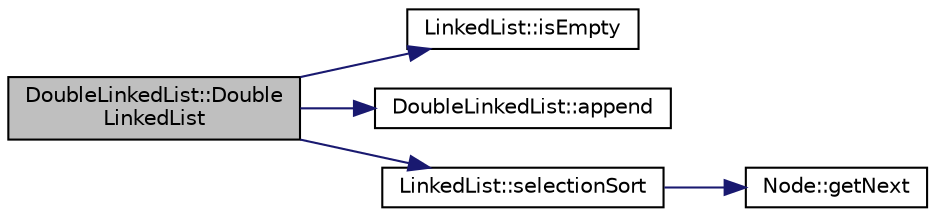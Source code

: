 digraph "DoubleLinkedList::DoubleLinkedList"
{
  edge [fontname="Helvetica",fontsize="10",labelfontname="Helvetica",labelfontsize="10"];
  node [fontname="Helvetica",fontsize="10",shape=record];
  rankdir="LR";
  Node1 [label="DoubleLinkedList::Double\lLinkedList",height=0.2,width=0.4,color="black", fillcolor="grey75", style="filled", fontcolor="black"];
  Node1 -> Node2 [color="midnightblue",fontsize="10",style="solid",fontname="Helvetica"];
  Node2 [label="LinkedList::isEmpty",height=0.2,width=0.4,color="black", fillcolor="white", style="filled",URL="$classLinkedList.html#a1b28b1e19e5aa68f3d89352e307928f6"];
  Node1 -> Node3 [color="midnightblue",fontsize="10",style="solid",fontname="Helvetica"];
  Node3 [label="DoubleLinkedList::append",height=0.2,width=0.4,color="black", fillcolor="white", style="filled",URL="$classDoubleLinkedList.html#a5732ebaac8186c9847363c2569a1bf49"];
  Node1 -> Node4 [color="midnightblue",fontsize="10",style="solid",fontname="Helvetica"];
  Node4 [label="LinkedList::selectionSort",height=0.2,width=0.4,color="black", fillcolor="white", style="filled",URL="$classLinkedList.html#abd329a83adcec046dc482f7566cf91f4"];
  Node4 -> Node5 [color="midnightblue",fontsize="10",style="solid",fontname="Helvetica"];
  Node5 [label="Node::getNext",height=0.2,width=0.4,color="black", fillcolor="white", style="filled",URL="$classNode.html#af8f2d178f274dd254e6e1965971f0fd0"];
}
